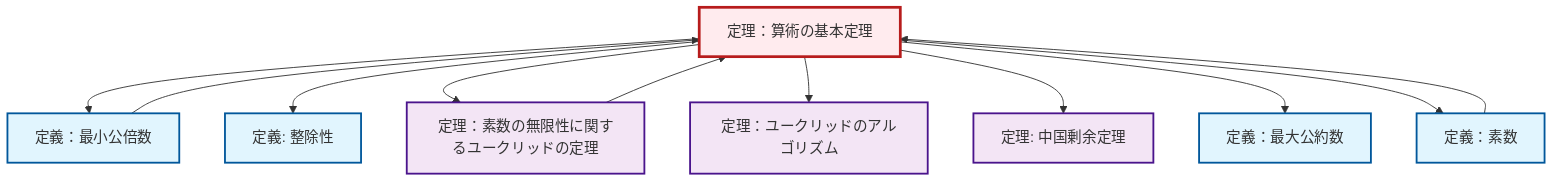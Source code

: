 graph TD
    classDef definition fill:#e1f5fe,stroke:#01579b,stroke-width:2px
    classDef theorem fill:#f3e5f5,stroke:#4a148c,stroke-width:2px
    classDef axiom fill:#fff3e0,stroke:#e65100,stroke-width:2px
    classDef example fill:#e8f5e9,stroke:#1b5e20,stroke-width:2px
    classDef current fill:#ffebee,stroke:#b71c1c,stroke-width:3px
    thm-fundamental-arithmetic["定理：算術の基本定理"]:::theorem
    def-lcm["定義：最小公倍数"]:::definition
    thm-euclidean-algorithm["定理：ユークリッドのアルゴリズム"]:::theorem
    thm-chinese-remainder["定理: 中国剰余定理"]:::theorem
    def-prime["定義：素数"]:::definition
    def-gcd["定義：最大公約数"]:::definition
    thm-euclid-infinitude-primes["定理：素数の無限性に関するユークリッドの定理"]:::theorem
    def-divisibility["定義: 整除性"]:::definition
    thm-fundamental-arithmetic --> def-lcm
    def-lcm --> thm-fundamental-arithmetic
    thm-fundamental-arithmetic --> def-divisibility
    thm-euclid-infinitude-primes --> thm-fundamental-arithmetic
    thm-fundamental-arithmetic --> thm-euclid-infinitude-primes
    def-prime --> thm-fundamental-arithmetic
    thm-fundamental-arithmetic --> thm-euclidean-algorithm
    thm-fundamental-arithmetic --> thm-chinese-remainder
    thm-fundamental-arithmetic --> def-gcd
    thm-fundamental-arithmetic --> def-prime
    class thm-fundamental-arithmetic current